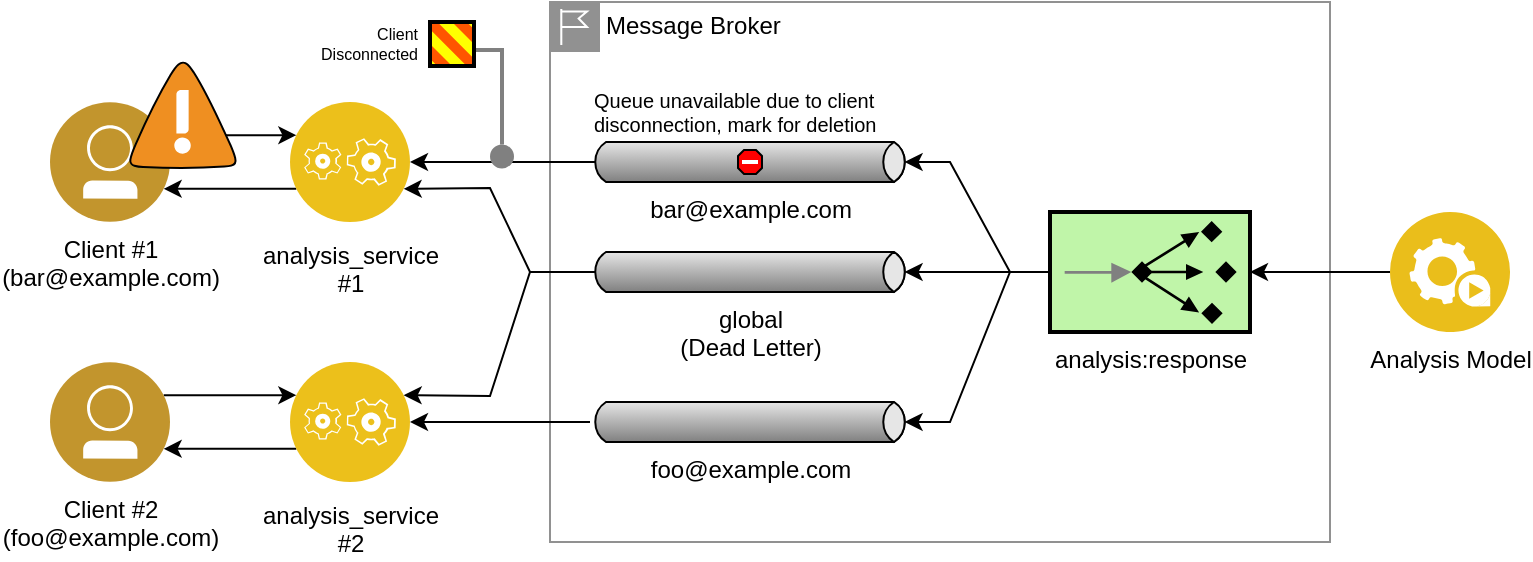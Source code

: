 <mxfile version="24.6.4" type="device">
  <diagram name="Page-1" id="tfllTDOA8vSFeczdXibH">
    <mxGraphModel dx="2045" dy="699" grid="1" gridSize="10" guides="1" tooltips="1" connect="1" arrows="1" fold="1" page="1" pageScale="1" pageWidth="850" pageHeight="1100" math="0" shadow="0">
      <root>
        <mxCell id="0" />
        <mxCell id="1" parent="0" />
        <mxCell id="QywiRvyQ8ClWAGQjCXVQ-21" value="Message Broker" style="shape=mxgraph.ibm.box;prType=region;fontStyle=0;verticalAlign=top;align=left;spacingLeft=32;spacingTop=4;fillColor=none;rounded=0;whiteSpace=wrap;html=1;strokeColor=#919191;strokeWidth=1;dashed=0;container=1;spacing=-4;collapsible=0;expand=0;recursiveResize=0;" parent="1" vertex="1">
          <mxGeometry x="260" y="340" width="390" height="270" as="geometry" />
        </mxCell>
        <mxCell id="QywiRvyQ8ClWAGQjCXVQ-4" value="foo@example.com" style="strokeWidth=1;outlineConnect=0;dashed=0;align=center;html=1;fontSize=12;shape=mxgraph.eip.messageChannel;verticalLabelPosition=bottom;labelBackgroundColor=#ffffff;verticalAlign=top;" parent="QywiRvyQ8ClWAGQjCXVQ-21" vertex="1">
          <mxGeometry x="20" y="200" width="160" height="20" as="geometry" />
        </mxCell>
        <mxCell id="4Ak9TIF4OnKgWuyeXPP_-16" value="bar@example.com" style="strokeWidth=1;outlineConnect=0;dashed=0;align=center;html=1;fontSize=12;shape=mxgraph.eip.deadLetterChannel;verticalLabelPosition=bottom;labelBackgroundColor=#ffffff;verticalAlign=top;" vertex="1" parent="QywiRvyQ8ClWAGQjCXVQ-21">
          <mxGeometry x="20" y="70" width="160" height="20" as="geometry" />
        </mxCell>
        <mxCell id="4Ak9TIF4OnKgWuyeXPP_-7" value="analysis:response" style="fillColor=#c0f5a9;dashed=0;outlineConnect=0;strokeWidth=2;html=1;align=center;fontSize=12;verticalLabelPosition=bottom;verticalAlign=top;shape=mxgraph.eip.message_dispatcher;" vertex="1" parent="QywiRvyQ8ClWAGQjCXVQ-21">
          <mxGeometry x="250" y="105" width="100" height="60" as="geometry" />
        </mxCell>
        <mxCell id="4Ak9TIF4OnKgWuyeXPP_-17" style="rounded=0;orthogonalLoop=1;jettySize=auto;html=1;entryX=1;entryY=0.5;entryDx=-2.7;entryDy=0;entryPerimeter=0;exitX=0;exitY=0.5;exitDx=0;exitDy=0;exitPerimeter=0;" edge="1" parent="QywiRvyQ8ClWAGQjCXVQ-21" source="4Ak9TIF4OnKgWuyeXPP_-7" target="QywiRvyQ8ClWAGQjCXVQ-4">
          <mxGeometry relative="1" as="geometry">
            <Array as="points">
              <mxPoint x="230" y="135" />
              <mxPoint x="200" y="210" />
            </Array>
          </mxGeometry>
        </mxCell>
        <mxCell id="QywiRvyQ8ClWAGQjCXVQ-5" value="global&lt;br&gt;(Dead Letter)" style="strokeWidth=1;outlineConnect=0;dashed=0;align=center;html=1;fontSize=12;shape=mxgraph.eip.messageChannel;verticalLabelPosition=bottom;labelBackgroundColor=#ffffff;verticalAlign=top;" parent="QywiRvyQ8ClWAGQjCXVQ-21" vertex="1">
          <mxGeometry x="20" y="125" width="160" height="20" as="geometry" />
        </mxCell>
        <mxCell id="4Ak9TIF4OnKgWuyeXPP_-18" style="edgeStyle=orthogonalEdgeStyle;rounded=0;orthogonalLoop=1;jettySize=auto;html=1;entryX=1;entryY=0.5;entryDx=-2.7;entryDy=0;entryPerimeter=0;" edge="1" parent="QywiRvyQ8ClWAGQjCXVQ-21" source="4Ak9TIF4OnKgWuyeXPP_-7" target="QywiRvyQ8ClWAGQjCXVQ-5">
          <mxGeometry relative="1" as="geometry" />
        </mxCell>
        <mxCell id="4Ak9TIF4OnKgWuyeXPP_-19" style="rounded=0;orthogonalLoop=1;jettySize=auto;html=1;entryX=1;entryY=0.5;entryDx=-2.7;entryDy=0;entryPerimeter=0;exitX=0;exitY=0.5;exitDx=0;exitDy=0;exitPerimeter=0;" edge="1" parent="QywiRvyQ8ClWAGQjCXVQ-21" source="4Ak9TIF4OnKgWuyeXPP_-7" target="4Ak9TIF4OnKgWuyeXPP_-16">
          <mxGeometry relative="1" as="geometry">
            <Array as="points">
              <mxPoint x="230" y="135" />
              <mxPoint x="200" y="80" />
            </Array>
          </mxGeometry>
        </mxCell>
        <mxCell id="4Ak9TIF4OnKgWuyeXPP_-27" value="Queue unavailable due to client disconnection, mark for deletion" style="text;html=1;align=left;verticalAlign=middle;whiteSpace=wrap;rounded=0;fontSize=10;" vertex="1" parent="QywiRvyQ8ClWAGQjCXVQ-21">
          <mxGeometry x="20" y="40" width="160" height="30" as="geometry" />
        </mxCell>
        <mxCell id="QywiRvyQ8ClWAGQjCXVQ-11" value="Analysis Model" style="image;aspect=fixed;perimeter=ellipsePerimeter;html=1;align=center;shadow=0;dashed=0;fontColor=#000000;labelBackgroundColor=default;fontSize=12;spacingTop=0;image=img/lib/ibm/applications/automation_tools.svg;" parent="1" vertex="1">
          <mxGeometry x="680" y="445" width="60" height="60" as="geometry" />
        </mxCell>
        <mxCell id="4Ak9TIF4OnKgWuyeXPP_-4" style="edgeStyle=orthogonalEdgeStyle;rounded=0;orthogonalLoop=1;jettySize=auto;html=1;entryX=1;entryY=0.75;entryDx=0;entryDy=0;exitX=0;exitY=0.75;exitDx=0;exitDy=0;" edge="1" parent="1" source="QywiRvyQ8ClWAGQjCXVQ-17" target="4Ak9TIF4OnKgWuyeXPP_-5">
          <mxGeometry relative="1" as="geometry">
            <mxPoint x="56.833" y="563.416" as="targetPoint" />
          </mxGeometry>
        </mxCell>
        <mxCell id="QywiRvyQ8ClWAGQjCXVQ-17" value="analysis_service&lt;br&gt;#2" style="image;aspect=fixed;perimeter=ellipsePerimeter;html=1;align=center;shadow=0;dashed=0;fontColor=#000000;labelBackgroundColor=default;fontSize=12;spacingTop=3;image=img/lib/ibm/applications/application_logic.svg;" parent="1" vertex="1">
          <mxGeometry x="130" y="520" width="60" height="60" as="geometry" />
        </mxCell>
        <mxCell id="4Ak9TIF4OnKgWuyeXPP_-3" style="edgeStyle=orthogonalEdgeStyle;rounded=0;orthogonalLoop=1;jettySize=auto;html=1;entryX=0;entryY=0.25;entryDx=0;entryDy=0;exitX=1;exitY=0.25;exitDx=0;exitDy=0;" edge="1" parent="1" source="4Ak9TIF4OnKgWuyeXPP_-5" target="QywiRvyQ8ClWAGQjCXVQ-17">
          <mxGeometry relative="1" as="geometry">
            <mxPoint x="56.833" y="536.584" as="sourcePoint" />
          </mxGeometry>
        </mxCell>
        <mxCell id="4Ak9TIF4OnKgWuyeXPP_-5" value="Client #2&lt;br&gt;(foo@example.com)" style="image;aspect=fixed;perimeter=ellipsePerimeter;html=1;align=center;shadow=0;dashed=0;fontColor=#000000;labelBackgroundColor=default;fontSize=12;spacingTop=0;image=img/lib/ibm/users/user.svg;" vertex="1" parent="1">
          <mxGeometry x="10" y="520" width="60" height="60" as="geometry" />
        </mxCell>
        <mxCell id="4Ak9TIF4OnKgWuyeXPP_-9" style="edgeStyle=orthogonalEdgeStyle;rounded=0;orthogonalLoop=1;jettySize=auto;html=1;entryX=1;entryY=0.5;entryDx=0;entryDy=0;" edge="1" parent="1" source="QywiRvyQ8ClWAGQjCXVQ-4" target="QywiRvyQ8ClWAGQjCXVQ-17">
          <mxGeometry relative="1" as="geometry" />
        </mxCell>
        <mxCell id="4Ak9TIF4OnKgWuyeXPP_-10" style="edgeStyle=orthogonalEdgeStyle;rounded=0;orthogonalLoop=1;jettySize=auto;html=1;entryX=1;entryY=0.75;entryDx=0;entryDy=0;exitX=0;exitY=0.75;exitDx=0;exitDy=0;" edge="1" parent="1" source="4Ak9TIF4OnKgWuyeXPP_-11" target="4Ak9TIF4OnKgWuyeXPP_-13">
          <mxGeometry relative="1" as="geometry">
            <mxPoint x="56.833" y="433.416" as="targetPoint" />
          </mxGeometry>
        </mxCell>
        <mxCell id="4Ak9TIF4OnKgWuyeXPP_-11" value="analysis_service&lt;br&gt;#1" style="image;aspect=fixed;perimeter=ellipsePerimeter;html=1;align=center;shadow=0;dashed=0;fontColor=#000000;labelBackgroundColor=default;fontSize=12;spacingTop=3;image=img/lib/ibm/applications/application_logic.svg;" vertex="1" parent="1">
          <mxGeometry x="130" y="390" width="60" height="60" as="geometry" />
        </mxCell>
        <mxCell id="4Ak9TIF4OnKgWuyeXPP_-12" style="edgeStyle=orthogonalEdgeStyle;rounded=0;orthogonalLoop=1;jettySize=auto;html=1;entryX=0;entryY=0.25;entryDx=0;entryDy=0;exitX=1;exitY=0.25;exitDx=0;exitDy=0;" edge="1" parent="1" source="4Ak9TIF4OnKgWuyeXPP_-13" target="4Ak9TIF4OnKgWuyeXPP_-11">
          <mxGeometry relative="1" as="geometry">
            <mxPoint x="56.833" y="406.584" as="sourcePoint" />
          </mxGeometry>
        </mxCell>
        <mxCell id="4Ak9TIF4OnKgWuyeXPP_-13" value="Client #1&lt;br&gt;(bar@example.com)" style="image;aspect=fixed;perimeter=ellipsePerimeter;html=1;align=center;shadow=0;dashed=0;fontColor=#000000;labelBackgroundColor=default;fontSize=12;spacingTop=0;image=img/lib/ibm/users/user.svg;" vertex="1" parent="1">
          <mxGeometry x="10" y="390" width="60" height="60" as="geometry" />
        </mxCell>
        <mxCell id="4Ak9TIF4OnKgWuyeXPP_-15" style="edgeStyle=orthogonalEdgeStyle;rounded=0;orthogonalLoop=1;jettySize=auto;html=1;entryX=1;entryY=0.5;entryDx=0;entryDy=0;exitX=0;exitY=0.5;exitDx=2.7;exitDy=0;exitPerimeter=0;" edge="1" parent="1" source="4Ak9TIF4OnKgWuyeXPP_-16" target="4Ak9TIF4OnKgWuyeXPP_-11">
          <mxGeometry relative="1" as="geometry">
            <mxPoint x="280" y="420" as="sourcePoint" />
          </mxGeometry>
        </mxCell>
        <mxCell id="4Ak9TIF4OnKgWuyeXPP_-20" value="" style="shadow=0;dashed=0;html=1;strokeColor=default;fillColor=none;labelPosition=center;verticalLabelPosition=bottom;verticalAlign=top;align=center;outlineConnect=0;shape=mxgraph.veeam.2d.alert;" vertex="1" parent="1">
          <mxGeometry x="50" y="370" width="53.2" height="53.2" as="geometry" />
        </mxCell>
        <mxCell id="4Ak9TIF4OnKgWuyeXPP_-22" value="" style="edgeStyle=orthogonalEdgeStyle;rounded=0;exitX=1;exitY=0.5;endArrow=none;dashed=0;html=1;strokeColor=#808080;strokeWidth=2;entryX=0.5;entryY=0;entryDx=0;entryDy=0;exitDx=0;exitDy=0;exitPerimeter=0;" edge="1" source="4Ak9TIF4OnKgWuyeXPP_-24" target="4Ak9TIF4OnKgWuyeXPP_-23" parent="1">
          <mxGeometry relative="1" as="geometry">
            <mxPoint x="160" y="280" as="targetPoint" />
            <Array as="points">
              <mxPoint x="236" y="364" />
            </Array>
          </mxGeometry>
        </mxCell>
        <mxCell id="4Ak9TIF4OnKgWuyeXPP_-23" value="" style="strokeWidth=2;dashed=0;align=center;fontSize=8;shape=ellipse;fillColor=#808080;strokeColor=none;" vertex="1" parent="1">
          <mxGeometry x="230" y="411.2" width="12" height="12" as="geometry" />
        </mxCell>
        <mxCell id="4Ak9TIF4OnKgWuyeXPP_-24" value="Client Disconnected" style="html=1;strokeWidth=2;outlineConnect=0;dashed=0;align=right;fontSize=8;shape=mxgraph.eip.message_1;fillColor=#ff5500;fontStyle=0;whiteSpace=wrap;html=1;labelPosition=left;verticalLabelPosition=middle;verticalAlign=middle;spacing=6;" vertex="1" parent="1">
          <mxGeometry x="200" y="350" width="22" height="22" as="geometry" />
        </mxCell>
        <mxCell id="4Ak9TIF4OnKgWuyeXPP_-28" style="rounded=0;orthogonalLoop=1;jettySize=auto;html=1;entryX=1;entryY=0.75;entryDx=0;entryDy=0;exitX=0;exitY=0.5;exitDx=2.7;exitDy=0;exitPerimeter=0;" edge="1" parent="1" source="QywiRvyQ8ClWAGQjCXVQ-5" target="4Ak9TIF4OnKgWuyeXPP_-11">
          <mxGeometry relative="1" as="geometry">
            <Array as="points">
              <mxPoint x="250" y="475" />
              <mxPoint x="230" y="433" />
            </Array>
          </mxGeometry>
        </mxCell>
        <mxCell id="4Ak9TIF4OnKgWuyeXPP_-29" style="rounded=0;orthogonalLoop=1;jettySize=auto;html=1;entryX=1;entryY=0.25;entryDx=0;entryDy=0;exitX=0;exitY=0.5;exitDx=2.7;exitDy=0;exitPerimeter=0;" edge="1" parent="1" source="QywiRvyQ8ClWAGQjCXVQ-5" target="QywiRvyQ8ClWAGQjCXVQ-17">
          <mxGeometry relative="1" as="geometry">
            <Array as="points">
              <mxPoint x="250" y="475" />
              <mxPoint x="230" y="537" />
            </Array>
          </mxGeometry>
        </mxCell>
        <mxCell id="4Ak9TIF4OnKgWuyeXPP_-30" style="edgeStyle=orthogonalEdgeStyle;rounded=0;orthogonalLoop=1;jettySize=auto;html=1;entryX=1;entryY=0.5;entryDx=0;entryDy=0;entryPerimeter=0;" edge="1" parent="1" source="QywiRvyQ8ClWAGQjCXVQ-11" target="4Ak9TIF4OnKgWuyeXPP_-7">
          <mxGeometry relative="1" as="geometry" />
        </mxCell>
      </root>
    </mxGraphModel>
  </diagram>
</mxfile>
